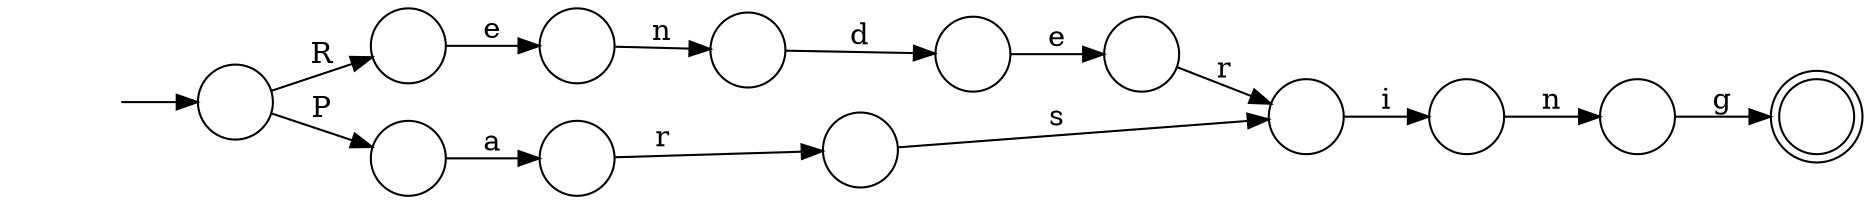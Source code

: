 digraph Automaton {
  rankdir = LR;
  0 [shape=circle,label=""];
  0 -> 1 [label="s"]
  1 [shape=circle,label=""];
  1 -> 7 [label="i"]
  2 [shape=circle,label=""];
  2 -> 1 [label="r"]
  3 [shape=circle,label=""];
  initial [shape=plaintext,label=""];
  initial -> 3
  3 -> 4 [label="R"]
  3 -> 5 [label="P"]
  4 [shape=circle,label=""];
  4 -> 10 [label="e"]
  5 [shape=circle,label=""];
  5 -> 6 [label="a"]
  6 [shape=circle,label=""];
  6 -> 0 [label="r"]
  7 [shape=circle,label=""];
  7 -> 8 [label="n"]
  8 [shape=circle,label=""];
  8 -> 12 [label="g"]
  9 [shape=circle,label=""];
  9 -> 11 [label="d"]
  10 [shape=circle,label=""];
  10 -> 9 [label="n"]
  11 [shape=circle,label=""];
  11 -> 2 [label="e"]
  12 [shape=doublecircle,label=""];
}
